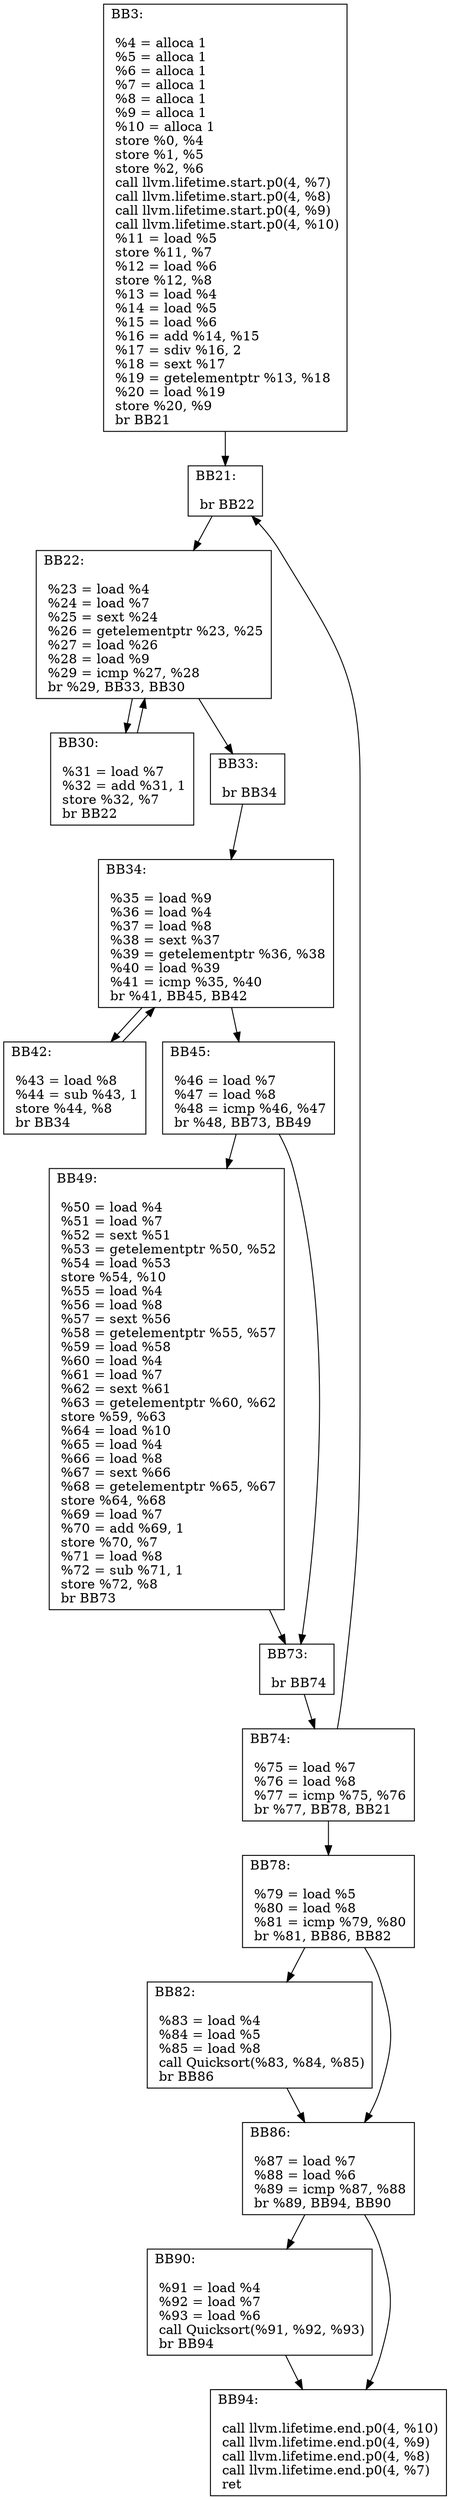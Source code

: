 digraph "CFG of Quicksort function"{
	BB3[shape=record,label="{BB3:\l\l
	 %4 = alloca  1\l	 %5 = alloca  1\l	 %6 = alloca  1\l	 %7 = alloca  1\l	 %8 = alloca  1\l	 %9 = alloca  1\l	 %10 = alloca  1\l	 store  %0,  %4\l	 store  %1,  %5\l	 store  %2,  %6\l	 call llvm.lifetime.start.p0(4, %7)\l	 call llvm.lifetime.start.p0(4, %8)\l	 call llvm.lifetime.start.p0(4, %9)\l	 call llvm.lifetime.start.p0(4, %10)\l	 %11 = load  %5\l	 store  %11,  %7\l	 %12 = load  %6\l	 store  %12,  %8\l	 %13 = load  %4\l	 %14 = load  %5\l	 %15 = load  %6\l	 %16 = add  %14,  %15\l	 %17 = sdiv  %16,  2\l	 %18 = sext  %17\l	 %19 = getelementptr  %13,  %18\l	 %20 = load  %19\l	 store  %20,  %9\l	 br BB21\l	}"];
	BB3 -> BB21
	BB21[shape=record,label="{BB21:\l\l
	 br BB22\l	}"];
	BB21 -> BB22
	BB22[shape=record,label="{BB22:\l\l
	 %23 = load  %4\l	 %24 = load  %7\l	 %25 = sext  %24\l	 %26 = getelementptr  %23,  %25\l	 %27 = load  %26\l	 %28 = load  %9\l	 %29 = icmp  %27,  %28\l	 br %29, BB33, BB30\l	}"];
	BB22 -> BB30
	BB22 -> BB33
	BB30[shape=record,label="{BB30:\l\l
	 %31 = load  %7\l	 %32 = add  %31,  1\l	 store  %32,  %7\l	 br BB22\l	}"];
	BB30 -> BB22
	BB33[shape=record,label="{BB33:\l\l
	 br BB34\l	}"];
	BB33 -> BB34
	BB34[shape=record,label="{BB34:\l\l
	 %35 = load  %9\l	 %36 = load  %4\l	 %37 = load  %8\l	 %38 = sext  %37\l	 %39 = getelementptr  %36,  %38\l	 %40 = load  %39\l	 %41 = icmp  %35,  %40\l	 br %41, BB45, BB42\l	}"];
	BB34 -> BB42
	BB34 -> BB45
	BB42[shape=record,label="{BB42:\l\l
	 %43 = load  %8\l	 %44 = sub  %43,  1\l	 store  %44,  %8\l	 br BB34\l	}"];
	BB42 -> BB34
	BB45[shape=record,label="{BB45:\l\l
	 %46 = load  %7\l	 %47 = load  %8\l	 %48 = icmp  %46,  %47\l	 br %48, BB73, BB49\l	}"];
	BB45 -> BB49
	BB45 -> BB73
	BB49[shape=record,label="{BB49:\l\l
	 %50 = load  %4\l	 %51 = load  %7\l	 %52 = sext  %51\l	 %53 = getelementptr  %50,  %52\l	 %54 = load  %53\l	 store  %54,  %10\l	 %55 = load  %4\l	 %56 = load  %8\l	 %57 = sext  %56\l	 %58 = getelementptr  %55,  %57\l	 %59 = load  %58\l	 %60 = load  %4\l	 %61 = load  %7\l	 %62 = sext  %61\l	 %63 = getelementptr  %60,  %62\l	 store  %59,  %63\l	 %64 = load  %10\l	 %65 = load  %4\l	 %66 = load  %8\l	 %67 = sext  %66\l	 %68 = getelementptr  %65,  %67\l	 store  %64,  %68\l	 %69 = load  %7\l	 %70 = add  %69,  1\l	 store  %70,  %7\l	 %71 = load  %8\l	 %72 = sub  %71,  1\l	 store  %72,  %8\l	 br BB73\l	}"];
	BB49 -> BB73
	BB73[shape=record,label="{BB73:\l\l
	 br BB74\l	}"];
	BB73 -> BB74
	BB74[shape=record,label="{BB74:\l\l
	 %75 = load  %7\l	 %76 = load  %8\l	 %77 = icmp  %75,  %76\l	 br %77, BB78, BB21\l	}"];
	BB74 -> BB21
	BB74 -> BB78
	BB78[shape=record,label="{BB78:\l\l
	 %79 = load  %5\l	 %80 = load  %8\l	 %81 = icmp  %79,  %80\l	 br %81, BB86, BB82\l	}"];
	BB78 -> BB82
	BB78 -> BB86
	BB82[shape=record,label="{BB82:\l\l
	 %83 = load  %4\l	 %84 = load  %5\l	 %85 = load  %8\l	 call Quicksort(%83, %84, %85)\l	 br BB86\l	}"];
	BB82 -> BB86
	BB86[shape=record,label="{BB86:\l\l
	 %87 = load  %7\l	 %88 = load  %6\l	 %89 = icmp  %87,  %88\l	 br %89, BB94, BB90\l	}"];
	BB86 -> BB90
	BB86 -> BB94
	BB90[shape=record,label="{BB90:\l\l
	 %91 = load  %4\l	 %92 = load  %7\l	 %93 = load  %6\l	 call Quicksort(%91, %92, %93)\l	 br BB94\l	}"];
	BB90 -> BB94
	BB94[shape=record,label="{BB94:\l\l
	 call llvm.lifetime.end.p0(4, %10)\l	 call llvm.lifetime.end.p0(4, %9)\l	 call llvm.lifetime.end.p0(4, %8)\l	 call llvm.lifetime.end.p0(4, %7)\l	 ret \l	}"];
}
